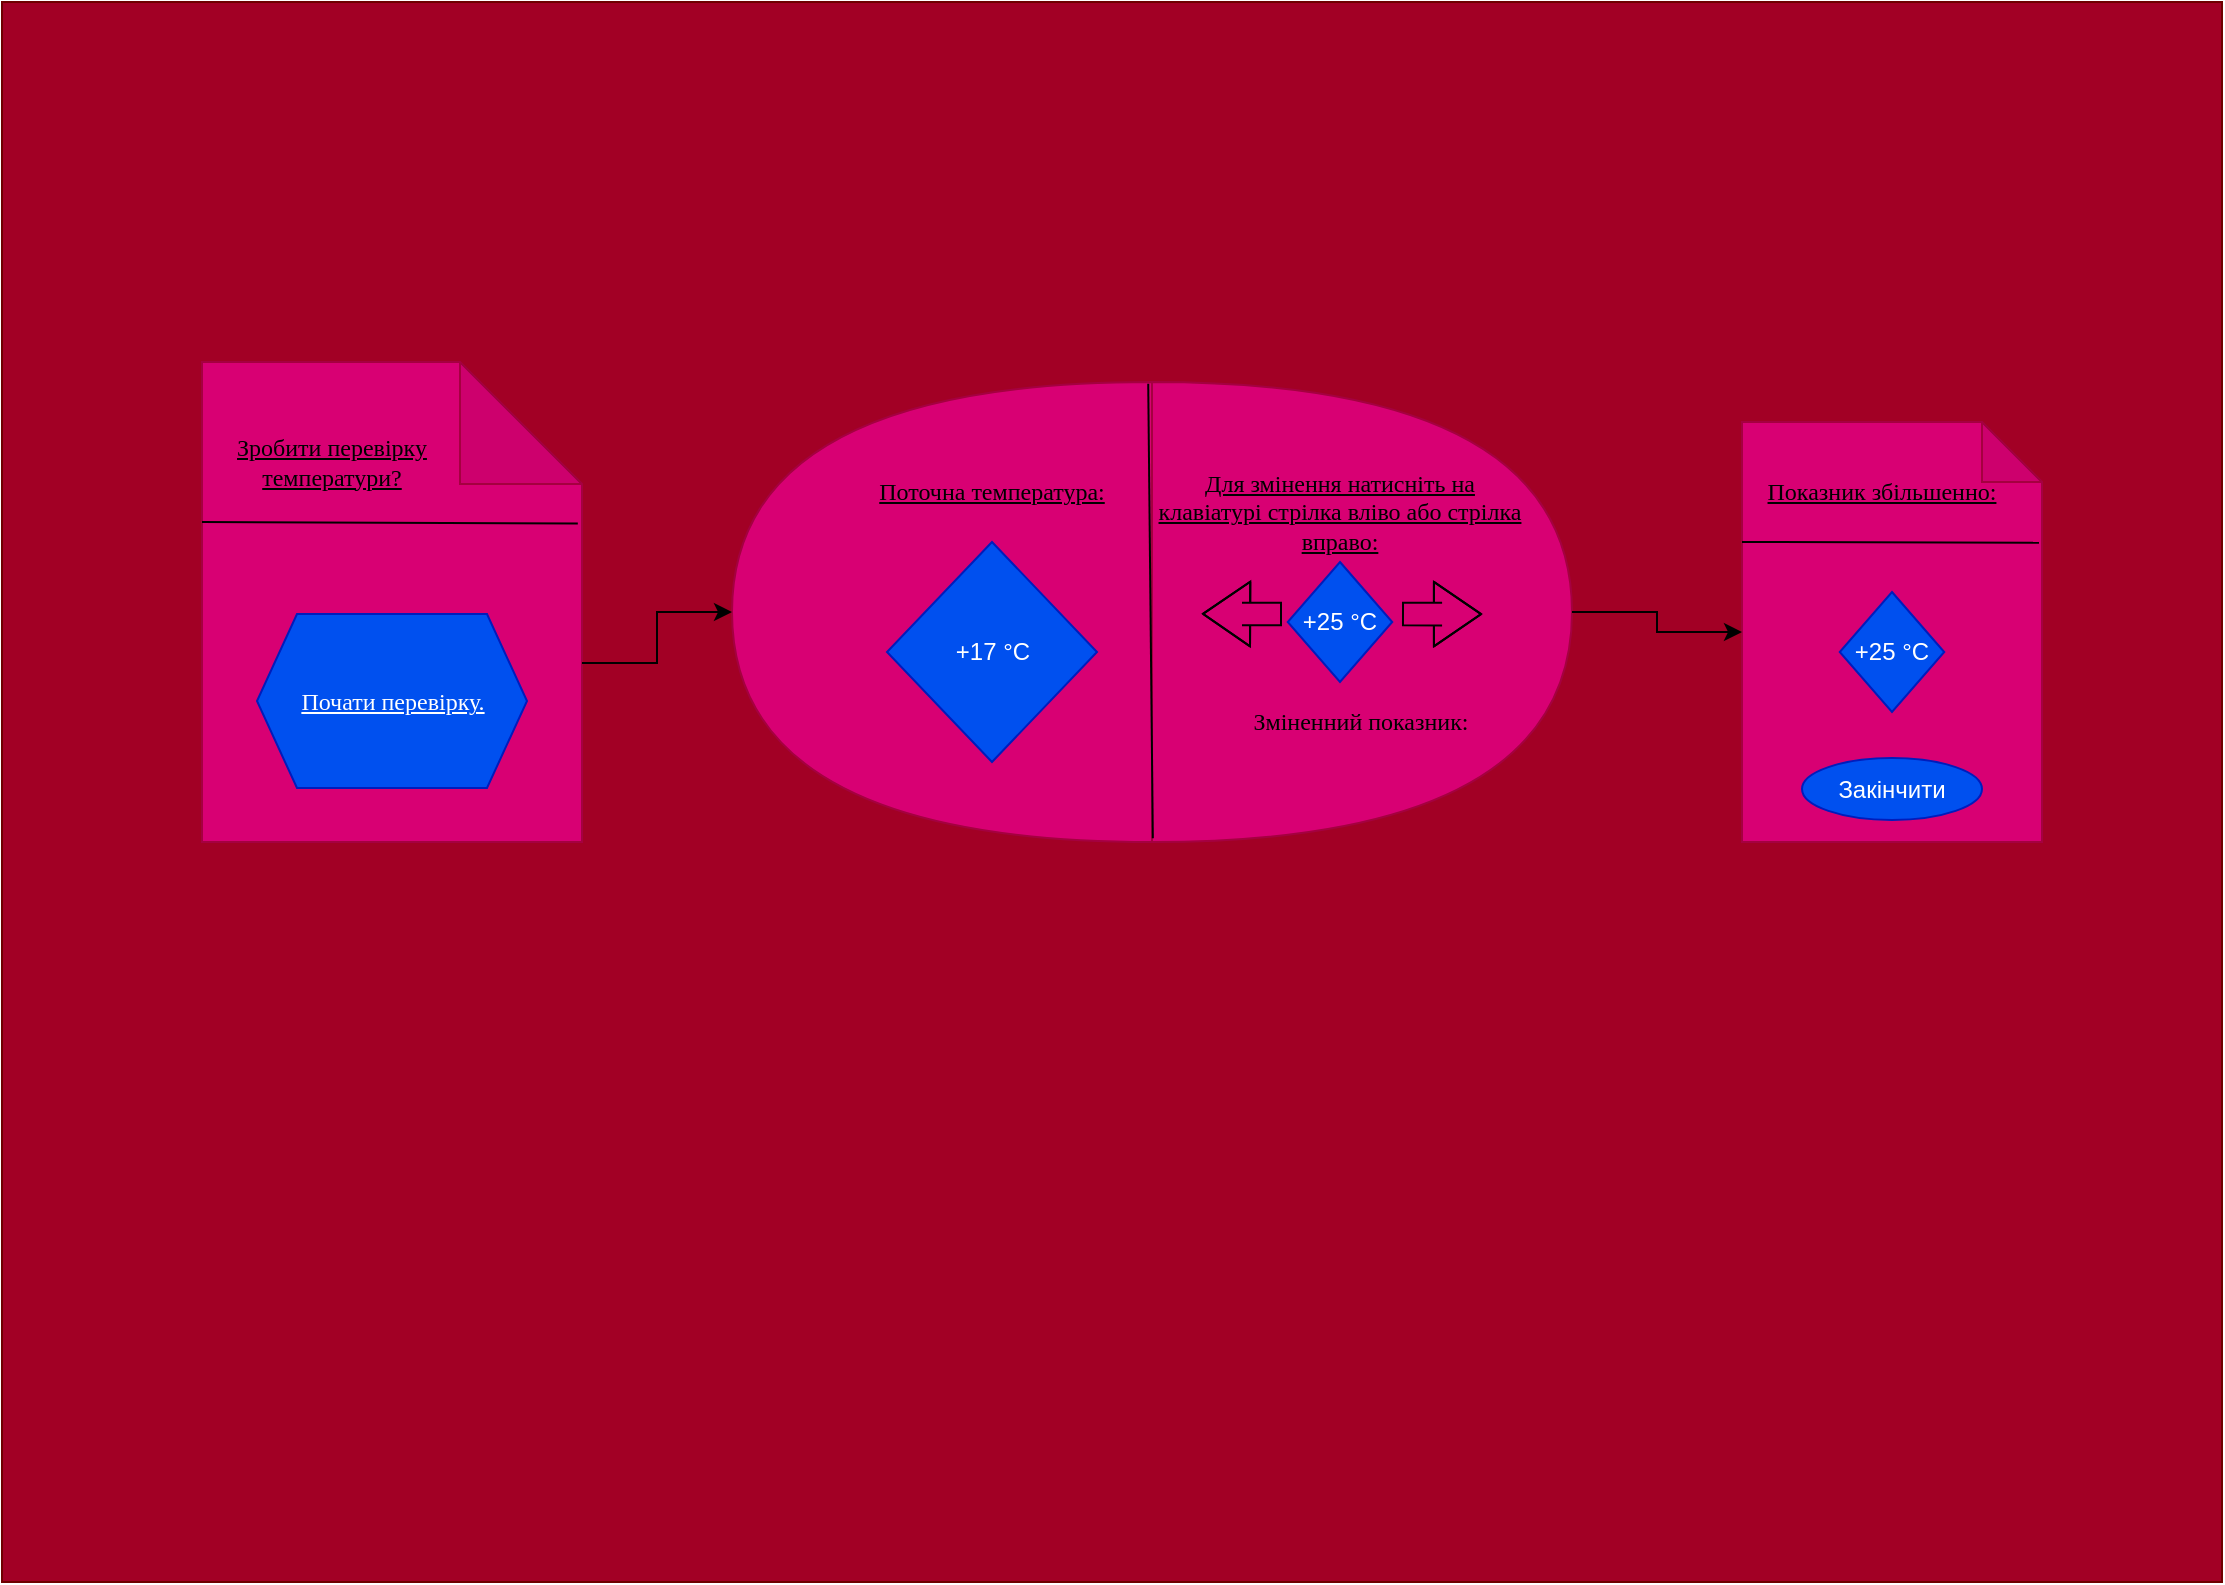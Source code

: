 <mxfile version="21.8.2" type="device">
  <diagram name="Страница — 1" id="K8Wx1m4RjslwDhSuhDEU">
    <mxGraphModel dx="934" dy="608" grid="1" gridSize="10" guides="1" tooltips="1" connect="1" arrows="1" fold="1" page="1" pageScale="1" pageWidth="1169" pageHeight="827" math="0" shadow="0">
      <root>
        <mxCell id="0" />
        <mxCell id="1" parent="0" />
        <mxCell id="4CcN1vGno0O6_xGIugly-1" value="" style="rounded=0;whiteSpace=wrap;html=1;fillColor=#a20025;strokeColor=#6F0000;fontColor=#ffffff;" parent="1" vertex="1">
          <mxGeometry x="10" y="20" width="1110" height="790" as="geometry" />
        </mxCell>
        <mxCell id="15FA2ihE8GJzGa1C7Rdp-4" value="" style="shape=note;whiteSpace=wrap;html=1;backgroundOutline=1;darkOpacity=0.05;fillColor=#d80073;fontColor=#ffffff;strokeColor=#A50040;size=61;" vertex="1" parent="1">
          <mxGeometry x="110" y="200" width="190" height="240" as="geometry" />
        </mxCell>
        <mxCell id="15FA2ihE8GJzGa1C7Rdp-5" value="" style="endArrow=none;html=1;rounded=0;exitX=0;exitY=0.5;exitDx=0;exitDy=0;exitPerimeter=0;entryX=0.989;entryY=0.503;entryDx=0;entryDy=0;entryPerimeter=0;" edge="1" parent="1">
          <mxGeometry width="50" height="50" relative="1" as="geometry">
            <mxPoint x="110" y="280" as="sourcePoint" />
            <mxPoint x="297.91" y="280.72" as="targetPoint" />
            <Array as="points" />
          </mxGeometry>
        </mxCell>
        <mxCell id="15FA2ihE8GJzGa1C7Rdp-6" value="&lt;u&gt;Зробити перевірку температури?&lt;/u&gt;" style="text;html=1;strokeColor=none;fillColor=none;align=center;verticalAlign=middle;whiteSpace=wrap;rounded=0;fontFamily=Lucida Console;" vertex="1" parent="1">
          <mxGeometry x="110" y="220" width="130" height="60" as="geometry" />
        </mxCell>
        <mxCell id="15FA2ihE8GJzGa1C7Rdp-7" value="&lt;u&gt;Почати перевірку.&lt;/u&gt;" style="shape=hexagon;perimeter=hexagonPerimeter2;whiteSpace=wrap;html=1;fixedSize=1;fillColor=#0050ef;fontColor=#ffffff;strokeColor=#001DBC;fontFamily=Lucida Console;" vertex="1" parent="1">
          <mxGeometry x="137.5" y="326" width="135" height="87" as="geometry" />
        </mxCell>
        <mxCell id="15FA2ihE8GJzGa1C7Rdp-10" value="" style="shape=or;whiteSpace=wrap;html=1;fillColor=#d80073;fontColor=#ffffff;strokeColor=#A50040;" vertex="1" parent="1">
          <mxGeometry x="585" y="210" width="210" height="230" as="geometry" />
        </mxCell>
        <mxCell id="15FA2ihE8GJzGa1C7Rdp-11" value="" style="shape=or;whiteSpace=wrap;html=1;rotation=-180;fillColor=#d80073;fontColor=#ffffff;strokeColor=#A50040;" vertex="1" parent="1">
          <mxGeometry x="375" y="210" width="210" height="230" as="geometry" />
        </mxCell>
        <mxCell id="15FA2ihE8GJzGa1C7Rdp-12" value="" style="endArrow=none;html=1;rounded=0;entryX=-0.009;entryY=0.004;entryDx=0;entryDy=0;entryPerimeter=0;exitX=-0.002;exitY=0.008;exitDx=0;exitDy=0;exitPerimeter=0;" edge="1" parent="1" source="15FA2ihE8GJzGa1C7Rdp-11" target="15FA2ihE8GJzGa1C7Rdp-10">
          <mxGeometry width="50" height="50" relative="1" as="geometry">
            <mxPoint x="440" y="350" as="sourcePoint" />
            <mxPoint x="490" y="300" as="targetPoint" />
          </mxGeometry>
        </mxCell>
        <mxCell id="15FA2ihE8GJzGa1C7Rdp-13" value="&lt;font face=&quot;Lucida Console&quot;&gt;&lt;u&gt;Поточна температура:&lt;/u&gt;&lt;/font&gt;" style="text;html=1;strokeColor=none;fillColor=none;align=center;verticalAlign=middle;whiteSpace=wrap;rounded=0;" vertex="1" parent="1">
          <mxGeometry x="430" y="240" width="150" height="50" as="geometry" />
        </mxCell>
        <mxCell id="15FA2ihE8GJzGa1C7Rdp-14" value="+17&amp;nbsp;°C" style="rhombus;whiteSpace=wrap;html=1;fillColor=#0050ef;fontColor=#ffffff;strokeColor=#001DBC;" vertex="1" parent="1">
          <mxGeometry x="452.5" y="290" width="105" height="110" as="geometry" />
        </mxCell>
        <mxCell id="15FA2ihE8GJzGa1C7Rdp-15" value="&lt;font face=&quot;Lucida Console&quot;&gt;&lt;u&gt;Для змінення натисніть на клавіатурі стрілка вліво або стрілка вправо:&lt;/u&gt;&lt;/font&gt;" style="text;html=1;strokeColor=none;fillColor=none;align=center;verticalAlign=middle;whiteSpace=wrap;rounded=0;" vertex="1" parent="1">
          <mxGeometry x="584" y="240" width="190" height="70" as="geometry" />
        </mxCell>
        <mxCell id="15FA2ihE8GJzGa1C7Rdp-16" value="" style="shape=flexArrow;endArrow=classic;html=1;rounded=0;width=11.304;endSize=7.53;exitX=0.595;exitY=0.478;exitDx=0;exitDy=0;exitPerimeter=0;" edge="1" parent="1">
          <mxGeometry width="50" height="50" relative="1" as="geometry">
            <mxPoint x="710" y="326.0" as="sourcePoint" />
            <mxPoint x="750.05" y="326.06" as="targetPoint" />
            <Array as="points">
              <mxPoint x="730.05" y="326.06" />
            </Array>
          </mxGeometry>
        </mxCell>
        <mxCell id="15FA2ihE8GJzGa1C7Rdp-19" value="" style="shape=flexArrow;endArrow=classic;html=1;rounded=0;width=11.304;endSize=7.53;entryX=0.119;entryY=0.504;entryDx=0;entryDy=0;entryPerimeter=0;" edge="1" parent="1" target="15FA2ihE8GJzGa1C7Rdp-10">
          <mxGeometry width="50" height="50" relative="1" as="geometry">
            <mxPoint x="650" y="326" as="sourcePoint" />
            <mxPoint x="690" y="326" as="targetPoint" />
            <Array as="points">
              <mxPoint x="640" y="326" />
              <mxPoint x="630" y="326" />
            </Array>
          </mxGeometry>
        </mxCell>
        <mxCell id="15FA2ihE8GJzGa1C7Rdp-21" value="+25 °C" style="rhombus;whiteSpace=wrap;html=1;fillColor=#0050ef;fontColor=#ffffff;strokeColor=#001DBC;" vertex="1" parent="1">
          <mxGeometry x="652.87" y="300" width="52.25" height="60" as="geometry" />
        </mxCell>
        <mxCell id="15FA2ihE8GJzGa1C7Rdp-22" value="&lt;font face=&quot;Lucida Console&quot;&gt;Зміненний показник:&lt;/font&gt;" style="text;html=1;strokeColor=none;fillColor=none;align=center;verticalAlign=middle;whiteSpace=wrap;rounded=0;" vertex="1" parent="1">
          <mxGeometry x="618.51" y="360" width="141.49" height="40" as="geometry" />
        </mxCell>
        <mxCell id="15FA2ihE8GJzGa1C7Rdp-23" value="" style="shape=note;whiteSpace=wrap;html=1;backgroundOutline=1;darkOpacity=0.05;fillColor=#d80073;fontColor=#ffffff;strokeColor=#A50040;" vertex="1" parent="1">
          <mxGeometry x="880" y="230" width="150" height="210" as="geometry" />
        </mxCell>
        <mxCell id="15FA2ihE8GJzGa1C7Rdp-24" value="" style="endArrow=none;html=1;rounded=0;exitX=0;exitY=0.5;exitDx=0;exitDy=0;exitPerimeter=0;entryX=0.99;entryY=0.502;entryDx=0;entryDy=0;entryPerimeter=0;" edge="1" parent="1">
          <mxGeometry width="50" height="50" relative="1" as="geometry">
            <mxPoint x="880" y="290" as="sourcePoint" />
            <mxPoint x="1028.5" y="290.42" as="targetPoint" />
          </mxGeometry>
        </mxCell>
        <mxCell id="15FA2ihE8GJzGa1C7Rdp-25" value="&lt;font face=&quot;Lucida Console&quot;&gt;&lt;u&gt;Показник збільшенно:&lt;/u&gt;&lt;/font&gt;" style="text;html=1;strokeColor=none;fillColor=none;align=center;verticalAlign=middle;whiteSpace=wrap;rounded=0;" vertex="1" parent="1">
          <mxGeometry x="880" y="250" width="140" height="30" as="geometry" />
        </mxCell>
        <mxCell id="15FA2ihE8GJzGa1C7Rdp-26" value="+25 °C" style="rhombus;whiteSpace=wrap;html=1;fillColor=#0050ef;fontColor=#ffffff;strokeColor=#001DBC;" vertex="1" parent="1">
          <mxGeometry x="928.87" y="315" width="52.25" height="60" as="geometry" />
        </mxCell>
        <mxCell id="15FA2ihE8GJzGa1C7Rdp-27" value="Закінчити" style="ellipse;whiteSpace=wrap;html=1;fillColor=#0050ef;fontColor=#ffffff;strokeColor=#001DBC;" vertex="1" parent="1">
          <mxGeometry x="910" y="398" width="90" height="31" as="geometry" />
        </mxCell>
        <mxCell id="15FA2ihE8GJzGa1C7Rdp-28" style="edgeStyle=orthogonalEdgeStyle;rounded=0;orthogonalLoop=1;jettySize=auto;html=1;exitX=0;exitY=0;exitDx=190;exitDy=150.5;exitPerimeter=0;entryX=1;entryY=0.5;entryDx=0;entryDy=0;entryPerimeter=0;" edge="1" parent="1" source="15FA2ihE8GJzGa1C7Rdp-4" target="15FA2ihE8GJzGa1C7Rdp-11">
          <mxGeometry relative="1" as="geometry" />
        </mxCell>
        <mxCell id="15FA2ihE8GJzGa1C7Rdp-29" style="edgeStyle=orthogonalEdgeStyle;rounded=0;orthogonalLoop=1;jettySize=auto;html=1;exitX=1;exitY=0.5;exitDx=0;exitDy=0;exitPerimeter=0;entryX=0;entryY=0.5;entryDx=0;entryDy=0;entryPerimeter=0;" edge="1" parent="1" source="15FA2ihE8GJzGa1C7Rdp-10" target="15FA2ihE8GJzGa1C7Rdp-23">
          <mxGeometry relative="1" as="geometry" />
        </mxCell>
      </root>
    </mxGraphModel>
  </diagram>
</mxfile>
